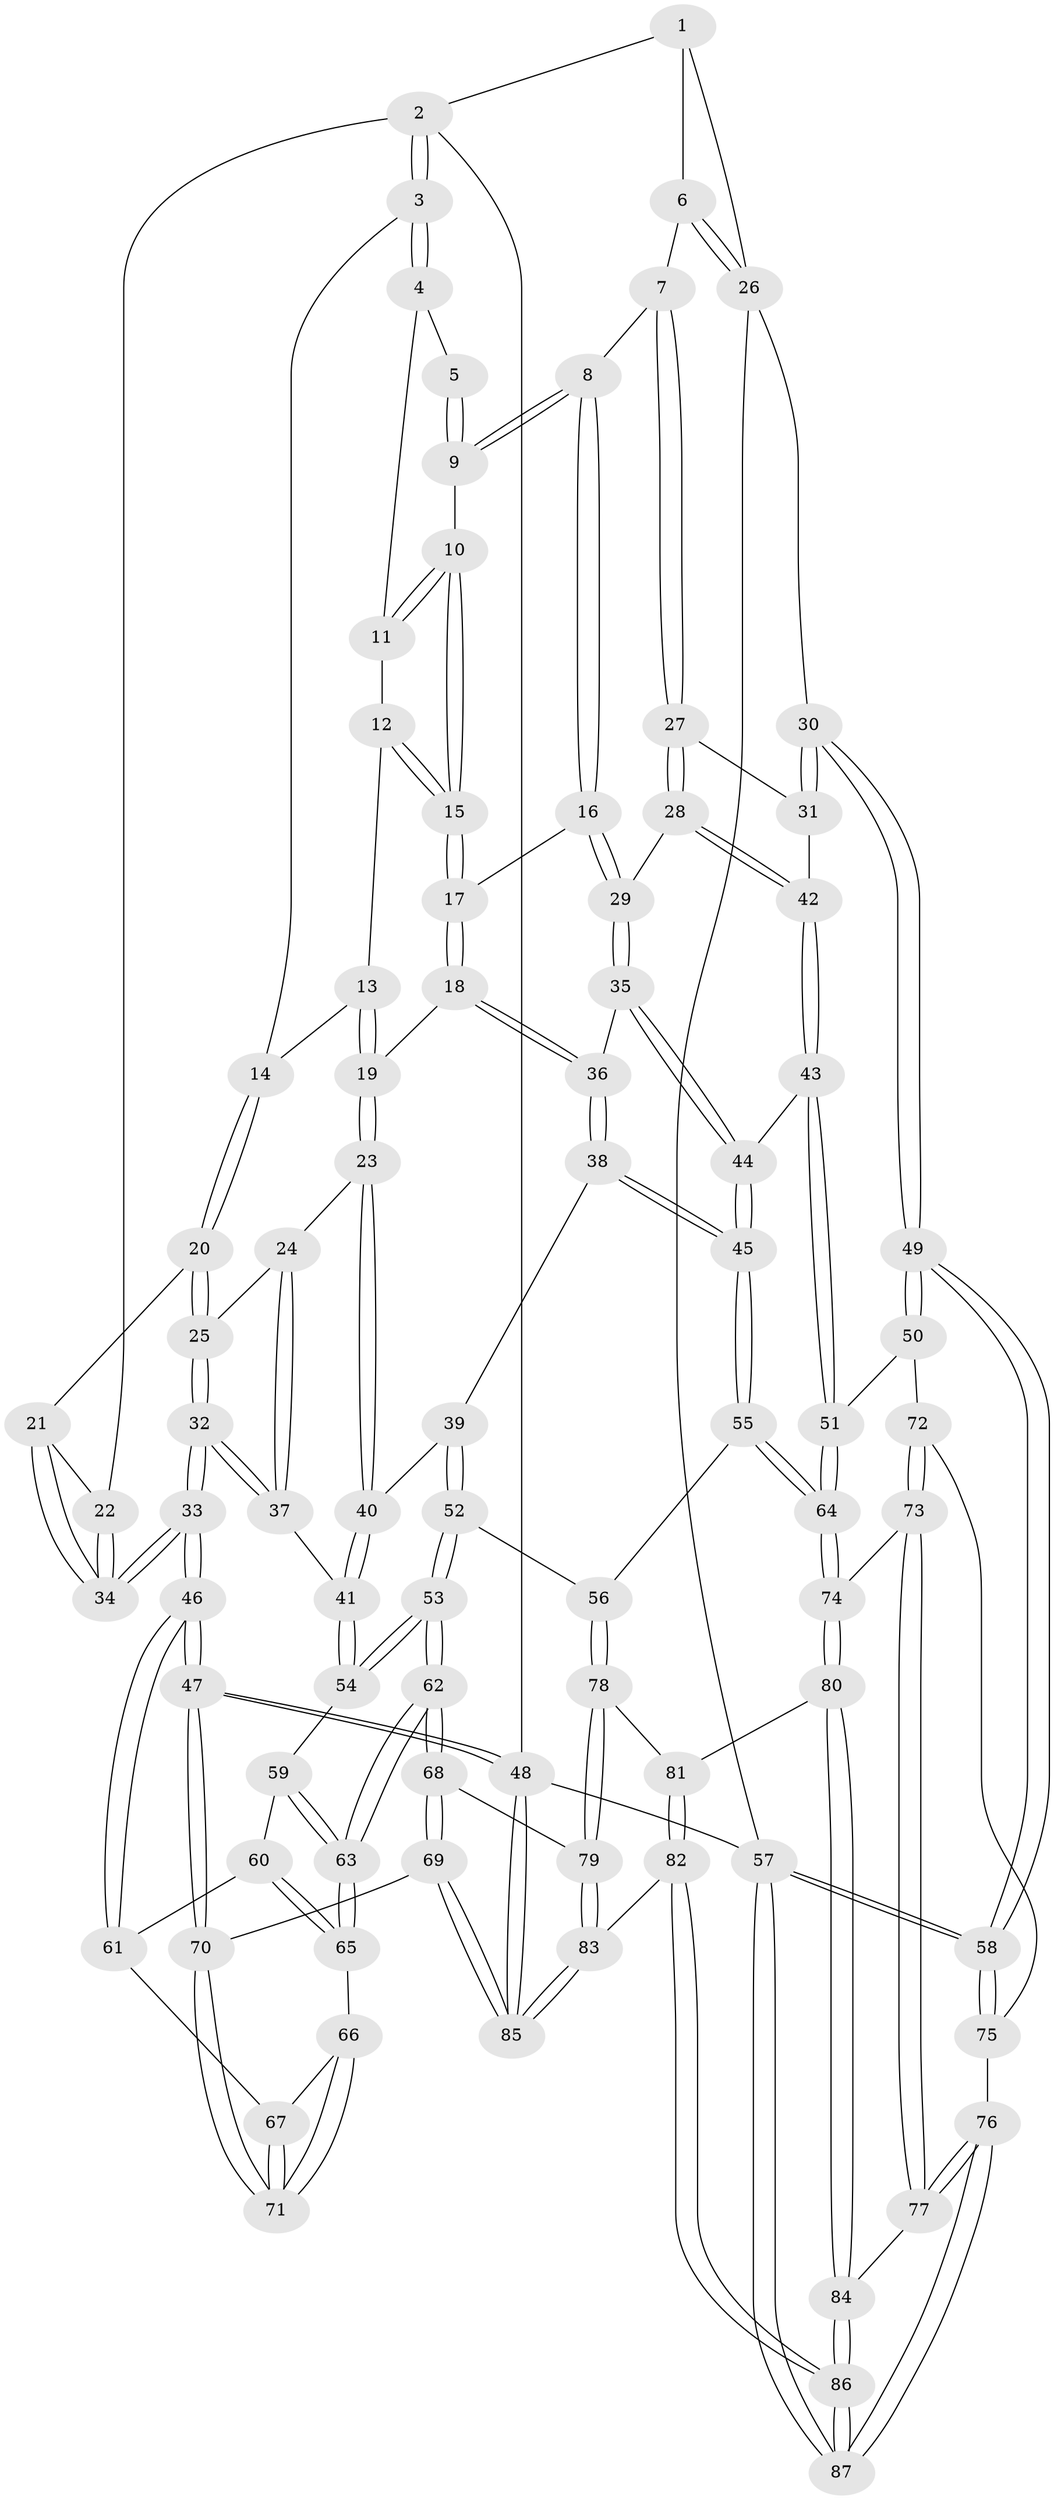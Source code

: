 // Generated by graph-tools (version 1.1) at 2025/27/03/15/25 16:27:56]
// undirected, 87 vertices, 214 edges
graph export_dot {
graph [start="1"]
  node [color=gray90,style=filled];
  1 [pos="+0.960760958865997+0"];
  2 [pos="+0+0"];
  3 [pos="+0+0"];
  4 [pos="+0.36288738896454165+0"];
  5 [pos="+0.7473561648114001+0"];
  6 [pos="+0.8848366496237859+0.172578622763565"];
  7 [pos="+0.8351937846034048+0.21022914731996087"];
  8 [pos="+0.7463870364169657+0.15614160651561776"];
  9 [pos="+0.6976869994658522+0.07374557069605131"];
  10 [pos="+0.5746101431254502+0.10284540967895085"];
  11 [pos="+0.4006526024135541+0"];
  12 [pos="+0.3937125506569626+0.01744814827327666"];
  13 [pos="+0.3331674129360805+0.1673798975582516"];
  14 [pos="+0.1401210458631577+0.12094288593154585"];
  15 [pos="+0.4988251894694789+0.2169220173591483"];
  16 [pos="+0.6022182952836634+0.29132052596135855"];
  17 [pos="+0.48258614625612595+0.2715217849772688"];
  18 [pos="+0.42627841761116436+0.3064017076260287"];
  19 [pos="+0.39692241265215006+0.30055852240796704"];
  20 [pos="+0.150882244366016+0.27139613401551965"];
  21 [pos="+0.1029605483663097+0.27794768598054026"];
  22 [pos="+0+0.0994802932456894"];
  23 [pos="+0.28413771389150677+0.34914346495096926"];
  24 [pos="+0.20440813545236533+0.323975967143301"];
  25 [pos="+0.16912254343610147+0.3030516394835434"];
  26 [pos="+1+0.0319497267570321"];
  27 [pos="+0.8577907813465866+0.3332314082106143"];
  28 [pos="+0.718349996539795+0.4104632368104849"];
  29 [pos="+0.6936023150878213+0.41995756659303457"];
  30 [pos="+1+0.42801000479305973"];
  31 [pos="+0.9005774484684962+0.3654549450600341"];
  32 [pos="+0+0.524171482234113"];
  33 [pos="+0+0.5391472495786697"];
  34 [pos="+0+0.42616702207770446"];
  35 [pos="+0.6853761512264769+0.43363028244694846"];
  36 [pos="+0.4841384600675038+0.47298952394780586"];
  37 [pos="+0.1118546612733804+0.5537849814642063"];
  38 [pos="+0.46099249752998245+0.5617936233605458"];
  39 [pos="+0.3531183269267811+0.5754355598467639"];
  40 [pos="+0.26187990600378236+0.543938095210827"];
  41 [pos="+0.17775500741730957+0.5798446037813687"];
  42 [pos="+0.8561736204732838+0.5712837248566454"];
  43 [pos="+0.8528678440268597+0.6466768877253937"];
  44 [pos="+0.6965830034147076+0.5969294324432688"];
  45 [pos="+0.5534850461960442+0.6807009914309291"];
  46 [pos="+0+0.6542873115428482"];
  47 [pos="+0+0.8637054807795147"];
  48 [pos="+0+1"];
  49 [pos="+1+0.6562538782437446"];
  50 [pos="+0.897227804281379+0.6872688594262378"];
  51 [pos="+0.883053515135593+0.6797341097341552"];
  52 [pos="+0.33855481758964023+0.6671760237961698"];
  53 [pos="+0.27695693965538254+0.7937089344267739"];
  54 [pos="+0.18218090420202718+0.6290197136885681"];
  55 [pos="+0.5518554253740492+0.6981925112606149"];
  56 [pos="+0.474944083169174+0.7775413747819271"];
  57 [pos="+1+1"];
  58 [pos="+1+1"];
  59 [pos="+0.12684096799980354+0.7145556309796761"];
  60 [pos="+0.06809303980962922+0.7518724373770039"];
  61 [pos="+0.02293636271327811+0.7619813501447894"];
  62 [pos="+0.2800779347189666+0.8159436388464013"];
  63 [pos="+0.1843627219616975+0.8027092246818299"];
  64 [pos="+0.6674818915407198+0.8161037395156613"];
  65 [pos="+0.17003700252797876+0.8050819110626528"];
  66 [pos="+0.15540048116011343+0.8143969525175532"];
  67 [pos="+0.0416071175565877+0.7934278130275073"];
  68 [pos="+0.29640917954265233+0.840111686658862"];
  69 [pos="+0.1328449957192451+0.9945007945257778"];
  70 [pos="+0.08217771499847765+0.9174910956264577"];
  71 [pos="+0.08193653769574316+0.8761307379757164"];
  72 [pos="+0.8873626776268472+0.7489849143809387"];
  73 [pos="+0.7876883578951352+0.90079616007995"];
  74 [pos="+0.6683653129948063+0.8200572515574837"];
  75 [pos="+0.9159647795783843+0.8444053741964547"];
  76 [pos="+0.8682291083333084+1"];
  77 [pos="+0.7879322440491991+0.9016779735292262"];
  78 [pos="+0.43973358784384464+0.8242059476069147"];
  79 [pos="+0.33983751327835593+0.8557781264537919"];
  80 [pos="+0.6200617979564816+0.9282919925147664"];
  81 [pos="+0.47079134896474273+0.8636457466541452"];
  82 [pos="+0.5646488743174296+1"];
  83 [pos="+0.401408007551497+1"];
  84 [pos="+0.6239685204595112+0.9781664719318106"];
  85 [pos="+0.09360456356984737+1"];
  86 [pos="+0.5991654406459808+1"];
  87 [pos="+0.9588729364253543+1"];
  1 -- 2;
  1 -- 6;
  1 -- 26;
  2 -- 3;
  2 -- 3;
  2 -- 22;
  2 -- 48;
  3 -- 4;
  3 -- 4;
  3 -- 14;
  4 -- 5;
  4 -- 11;
  5 -- 9;
  5 -- 9;
  6 -- 7;
  6 -- 26;
  6 -- 26;
  7 -- 8;
  7 -- 27;
  7 -- 27;
  8 -- 9;
  8 -- 9;
  8 -- 16;
  8 -- 16;
  9 -- 10;
  10 -- 11;
  10 -- 11;
  10 -- 15;
  10 -- 15;
  11 -- 12;
  12 -- 13;
  12 -- 15;
  12 -- 15;
  13 -- 14;
  13 -- 19;
  13 -- 19;
  14 -- 20;
  14 -- 20;
  15 -- 17;
  15 -- 17;
  16 -- 17;
  16 -- 29;
  16 -- 29;
  17 -- 18;
  17 -- 18;
  18 -- 19;
  18 -- 36;
  18 -- 36;
  19 -- 23;
  19 -- 23;
  20 -- 21;
  20 -- 25;
  20 -- 25;
  21 -- 22;
  21 -- 34;
  21 -- 34;
  22 -- 34;
  22 -- 34;
  23 -- 24;
  23 -- 40;
  23 -- 40;
  24 -- 25;
  24 -- 37;
  24 -- 37;
  25 -- 32;
  25 -- 32;
  26 -- 30;
  26 -- 57;
  27 -- 28;
  27 -- 28;
  27 -- 31;
  28 -- 29;
  28 -- 42;
  28 -- 42;
  29 -- 35;
  29 -- 35;
  30 -- 31;
  30 -- 31;
  30 -- 49;
  30 -- 49;
  31 -- 42;
  32 -- 33;
  32 -- 33;
  32 -- 37;
  32 -- 37;
  33 -- 34;
  33 -- 34;
  33 -- 46;
  33 -- 46;
  35 -- 36;
  35 -- 44;
  35 -- 44;
  36 -- 38;
  36 -- 38;
  37 -- 41;
  38 -- 39;
  38 -- 45;
  38 -- 45;
  39 -- 40;
  39 -- 52;
  39 -- 52;
  40 -- 41;
  40 -- 41;
  41 -- 54;
  41 -- 54;
  42 -- 43;
  42 -- 43;
  43 -- 44;
  43 -- 51;
  43 -- 51;
  44 -- 45;
  44 -- 45;
  45 -- 55;
  45 -- 55;
  46 -- 47;
  46 -- 47;
  46 -- 61;
  46 -- 61;
  47 -- 48;
  47 -- 48;
  47 -- 70;
  47 -- 70;
  48 -- 85;
  48 -- 85;
  48 -- 57;
  49 -- 50;
  49 -- 50;
  49 -- 58;
  49 -- 58;
  50 -- 51;
  50 -- 72;
  51 -- 64;
  51 -- 64;
  52 -- 53;
  52 -- 53;
  52 -- 56;
  53 -- 54;
  53 -- 54;
  53 -- 62;
  53 -- 62;
  54 -- 59;
  55 -- 56;
  55 -- 64;
  55 -- 64;
  56 -- 78;
  56 -- 78;
  57 -- 58;
  57 -- 58;
  57 -- 87;
  57 -- 87;
  58 -- 75;
  58 -- 75;
  59 -- 60;
  59 -- 63;
  59 -- 63;
  60 -- 61;
  60 -- 65;
  60 -- 65;
  61 -- 67;
  62 -- 63;
  62 -- 63;
  62 -- 68;
  62 -- 68;
  63 -- 65;
  63 -- 65;
  64 -- 74;
  64 -- 74;
  65 -- 66;
  66 -- 67;
  66 -- 71;
  66 -- 71;
  67 -- 71;
  67 -- 71;
  68 -- 69;
  68 -- 69;
  68 -- 79;
  69 -- 70;
  69 -- 85;
  69 -- 85;
  70 -- 71;
  70 -- 71;
  72 -- 73;
  72 -- 73;
  72 -- 75;
  73 -- 74;
  73 -- 77;
  73 -- 77;
  74 -- 80;
  74 -- 80;
  75 -- 76;
  76 -- 77;
  76 -- 77;
  76 -- 87;
  76 -- 87;
  77 -- 84;
  78 -- 79;
  78 -- 79;
  78 -- 81;
  79 -- 83;
  79 -- 83;
  80 -- 81;
  80 -- 84;
  80 -- 84;
  81 -- 82;
  81 -- 82;
  82 -- 83;
  82 -- 86;
  82 -- 86;
  83 -- 85;
  83 -- 85;
  84 -- 86;
  84 -- 86;
  86 -- 87;
  86 -- 87;
}
